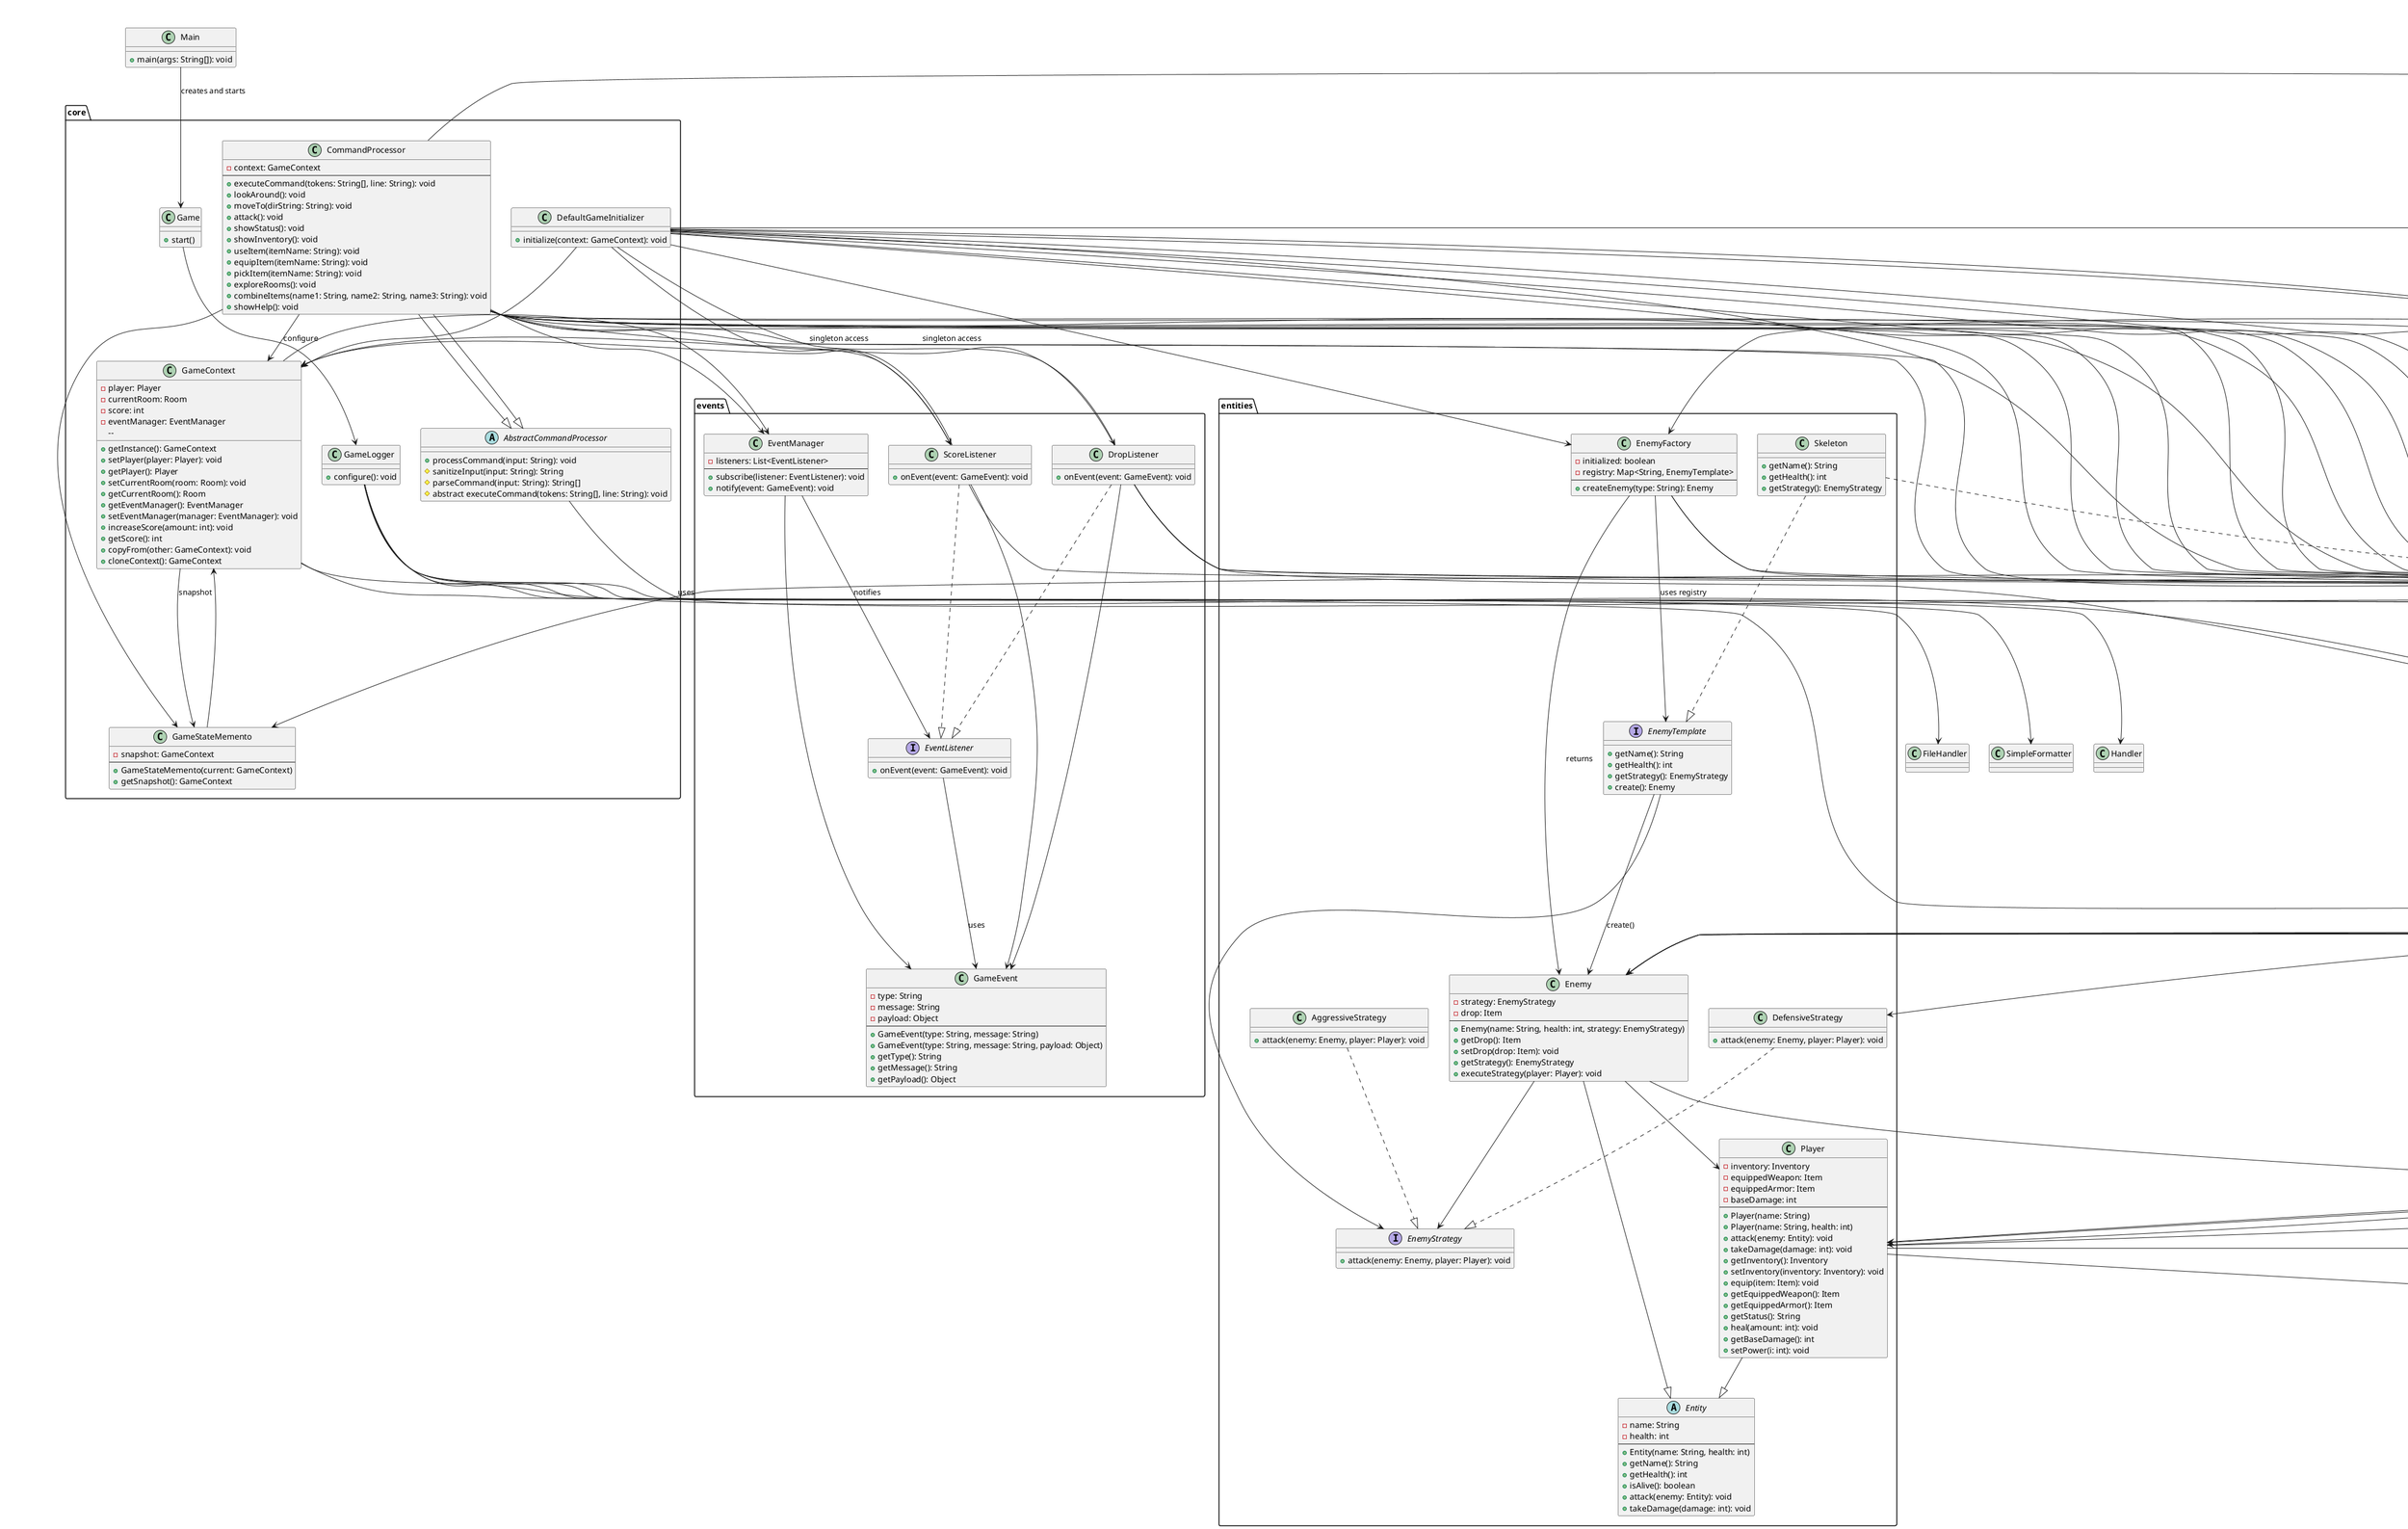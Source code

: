 @startuml ClassDiagram

title Dungeon Explorer - Class Diagram (Pro)

package annotations {
    annotation AutoLoad {
    }

    AutoLoad : Retention = RUNTIME
}

package config{
  class GameConfig {
    +get()
    +getInt()
    +getBoolean()
    +getDouble()
  }
}

package core {
  class Game {
    +start()
  }

  class GameContext {
    - player: Player
    - currentRoom: Room
    - score: int
    - eventManager: EventManager
    -- 
    + getInstance(): GameContext
    + setPlayer(player: Player): void
    + getPlayer(): Player
    + setCurrentRoom(room: Room): void
    + getCurrentRoom(): Room
    + getEventManager(): EventManager
    + setEventManager(manager: EventManager): void
    + increaseScore(amount: int): void
    + getScore(): int
    + copyFrom(other: GameContext): void
    + cloneContext(): GameContext
  }

  class GameStateMemento {
    - snapshot: GameContext
    --
    + GameStateMemento(current: GameContext)
    + getSnapshot(): GameContext
  }

  class GameLogger {
    + configure(): void
  }

  abstract class AbstractCommandProcessor {
    + processCommand(input: String): void
    # sanitizeInput(input: String): String
    # parseCommand(input: String): String[]
    # abstract executeCommand(tokens: String[], line: String): void
  }

  class CommandProcessor {
    - context: GameContext
    --
    + executeCommand(tokens: String[], line: String): void
    + lookAround(): void
    + moveTo(dirString: String): void
    + attack(): void
    + showStatus(): void
    + showInventory(): void
    + useItem(itemName: String): void
    + equipItem(itemName: String): void
    + pickItem(itemName: String): void
    + exploreRooms(): void
    + combineItems(name1: String, name2: String, name3: String): void
    + showHelp(): void
  }

  class DefaultGameInitializer {
    + initialize(context: GameContext): void
  }
}

package entities {

  abstract class Entity {
    - name: String
    - health: int
    --
    + Entity(name: String, health: int)
    + getName(): String
    + getHealth(): int
    + isAlive(): boolean
    + attack(enemy: Entity): void
    + takeDamage(damage: int): void
  }

  class Player {
    - inventory: Inventory
    - equippedWeapon: Item
    - equippedArmor: Item
    - baseDamage: int
    --
    + Player(name: String)
    + Player(name: String, health: int)
    + attack(enemy: Entity): void
    + takeDamage(damage: int): void
    + getInventory(): Inventory
    + setInventory(inventory: Inventory): void
    + equip(item: Item): void
    + getEquippedWeapon(): Item
    + getEquippedArmor(): Item
    + getStatus(): String
    + heal(amount: int): void
    + getBaseDamage(): int
    + setPower(i: int): void
  }

  class Enemy {
    - strategy: EnemyStrategy
    - drop: Item
    --
    + Enemy(name: String, health: int, strategy: EnemyStrategy)
    + getDrop(): Item
    + setDrop(drop: Item): void
    + getStrategy(): EnemyStrategy
    + executeStrategy(player: Player): void
  }

  interface EnemyStrategy {
    + attack(enemy: Enemy, player: Player): void
  }

  class AggressiveStrategy {
    + attack(enemy: Enemy, player: Player): void
  }

  class DefensiveStrategy {
    + attack(enemy: Enemy, player: Player): void
  }

  interface EnemyTemplate {
    + getName(): String
    + getHealth(): int
    + getStrategy(): EnemyStrategy
    + create(): Enemy
  }

  class EnemyFactory {
    - initialized: boolean
    - registry: Map<String, EnemyTemplate>
    --
    + createEnemy(type: String): Enemy
  }

  class Skeleton {
    + getName(): String
    + getHealth(): int
    + getStrategy(): EnemyStrategy
  }
}

package items {
  enum ItemType {
    + WEAPON
    + ARMOR
    + POTION
    + KEY
    + MAGIC
  }

  class Item {
    - name: String
    - type: ItemType
    - power: int
    - combinable: boolean
    --
    + Item(name: String, type: ItemType)
    + Item(name: String, type: ItemType, power: int)
    + toString(): String
    + getName(): String
    + getType(): ItemType
    + getPower(): int
    + setCombinable(combinable: boolean): void
    + isCombinable(): boolean
  }

  class CompositeItem {
    - components: List<Item>
    --
    + CompositeItem(name: String)
    + addItem(item: Item): void
    + getComponents(): List<Item>
    + setPower(power: int): void
  }

  class ItemBuilder {
    - name: String
    - type: ItemType
    - power: int
    - combinable: boolean
    --
    + setName(name: String): ItemBuilder
    + setType(type: ItemType): ItemBuilder
    + setPower(power: int): ItemBuilder
    + setCombinable(combinable: boolean): ItemBuilder
    + build(): Item
  }

  interface ItemTemplate {
    + create(): Item
    + getName(): String
  }

  class ItemFactory {
    - registry: Map<String, ItemTemplate>
    - initialized: boolean
    --
    + createItem(id: String): Item
  }

  class Sword {
    + create(): Item
    + getName(): String
  }


  class Inventory {
    - items: List<Item>
    --
    + addItem(item: Item): void
    + removeItem(item: Item): void
    + contains(item: Item): boolean
    + iterator(): Iterator<Item>
    + stream(): Stream<Item>
  }
}

package map {
  enum Direction {
    NORTH
    SOUTH
    EAST
    WEST
  }

  class Room {
    - name: String
    - description: String
    - exits: Map<Direction, Room>
    - locked: boolean
    - keyRequired: Item
    - enemy: Enemy
    - items: List<Item>
    - superRoom: CompositeRoom
    --
    + Room(name: String, description: String)
    + getName(): String
    + getDescription(): String
    + getExit(direction: Direction): Room
    + setExit(direction: Direction, room: Room): void
    + isLocked(): boolean
    + setLocked(locked: boolean, keyRequired: Item): void
    + unlock(key: Item): boolean
    + getEnemy(): Enemy
    + setEnemy(enemy: Enemy): void
    + addItem(item: Item): void
    + removeItem(item: Item): void
    + getItems(): List<Item>
    + setSuperRoom(room: CompositeRoom): void
    + getSuperRoom(): CompositeRoom
  }

  interface RoomTemplate {
    + getType(): String
    + create(): Room
  }

  class RoomFactory {
    - registry: Map<String, RoomTemplate>
    - initialized: boolean
    --
    + createRoom(type: String): Room
  }

  class Hall {
    + getType(): String
    + create(): Room
  }

  class CompositeRoom {
    - subRooms: List<Room>
    - mainRoom: Room
    --
    + CompositeRoom(name: String, description: String)
    + addRoom(Room): void
    + setMainRoom(Room): void
    + getMainRoom(): Room
    + getSubRooms(): List<Room>
  }

  class RoomIterator {
    - iterator: Iterator<Room>
    --
    + RoomIterator(rooms: List<Room>)
    + hasNext(): boolean
    + next(): Room
  }

  class MapLoader {
    + load(fileName: String): CompositeRoom
  }
}

package io {

  class GameFileManager {
    - SAVE_FILE: String
    --
    + saveMemento(memento: GameStateMemento): void
    + loadMemento(): GameStateMemento
  }

  class InputSanitizer {
    + clean(input: String): String
  }

  class ReflectionLoader {
    + instantiateAnnotated(packageName: String): List<Object>
  }
}

package events {

  class EventManager {
    - listeners: List<EventListener>
    --
    + subscribe(listener: EventListener): void
    + notify(event: GameEvent): void
  }

  interface EventListener {
    + onEvent(event: GameEvent): void
  }

  class GameEvent {
    - type: String
    - message: String
    - payload: Object
    --
    + GameEvent(type: String, message: String)
    + GameEvent(type: String, message: String, payload: Object)
    + getType(): String
    + getMessage(): String
    + getPayload(): Object
  }

  class DropListener {
    + onEvent(event: GameEvent): void
  }

  class ScoreListener {
    + onEvent(event: GameEvent): void
  }
}

package security{
  class GameException {
    - errorCode: String
    --
    + GameException(message: String)
    + GameException(errorCode: String, message: String)
    + GameException(message: String, cause: Throwable)
    + GameException(errorCode: String, message: String, cause: Throwable)
    + getErrorCode(): String
    + toString(): String
  }

}

class Main {
    + main(args: String[]): void
  }

Player --|> Entity
Enemy --|> Entity
CompositeItem --|> Item
DefensiveStrategy ..|> EnemyStrategy
AggressiveStrategy ..|> EnemyStrategy
Skeleton ..|> EnemyTemplate
Hall ..|> RoomTemplate
DropListener ..|> EventListener
ScoreListener ..|> EventListener
RoomIterator ..|> Iterator
GameException --|> RuntimeException
AbstractCommandProcessor <|-- CommandProcessor

Skeleton ..> AutoLoad : «annotated»
Hall ..> AutoLoad : «annotated»
Sword ..> AutoLoad : «annotated»
ReflectionLoader ..> AutoLoad : «checks annotation»

Enemy --> EnemyStrategy
Enemy --> Player
Enemy --> Item
EnemyTemplate --> Enemy : create()
EnemyTemplate --> EnemyStrategy
EnemyFactory --> EnemyTemplate : uses registry
EnemyFactory --> Enemy : returns
EnemyFactory --> ReflectionLoader : instantiates
EnemyFactory --> GameException : throws

Player --> Inventory
Player --> Item
Player --> GameConfig

Item --> ItemType
ItemBuilder --> Item : «builds»
ItemBuilder --> ItemType
ItemTemplate --> Item : «creates»
ItemFactory --> ItemTemplate : uses registry
ItemFactory --> Item : returns
ItemFactory --> ReflectionLoader : uses
ItemFactory --> GameException : throws
CompositeItem --> Item : «contains»
Inventory --> Item : «contains»
Sword ..|> ItemTemplate
Sword ..> ItemBuilder

Room --> Direction : «uses»
Room --> Item : uses
Room --> Enemy
Room --> CompositeRoom : optional parent
Room --> Room : «exits»
RoomTemplate --> Room : «creates»
RoomFactory --> RoomTemplate : uses registry
RoomFactory --> Room : creates
RoomFactory --> ReflectionLoader : uses
RoomFactory --> GameException : throws
CompositeRoom --|> Room
CompositeRoom --> Room : «contains»
MapLoader --> CompositeRoom
MapLoader --> Room
MapLoader --> Item
MapLoader --> Enemy
MapLoader --> Direction
MapLoader --> ItemFactory
MapLoader --> EnemyFactory
MapLoader --> GameException : throws
MapLoader --> ObjectMapper
MapLoader --> JsonNode
MapLoader --> ItemType
MapLoader --> DefensiveStrategy

CommandProcessor --|> AbstractCommandProcessor
AbstractCommandProcessor --> InputSanitizer : uses
CommandProcessor --> GameContext
CommandProcessor --> Logger
CommandProcessor --> GameStateMemento
CommandProcessor --> GameFileManager
CommandProcessor --> EventManager
CommandProcessor --> ScoreListener
CommandProcessor --> Player
CommandProcessor --> Enemy
CommandProcessor --> Inventory
CommandProcessor --> Item
CommandProcessor --> CompositeItem
CommandProcessor --> Room
CommandProcessor --> Direction
CommandProcessor --> CompositeRoom
CommandProcessor --> RoomIterator
CommandProcessor --> GameException

GameContext --> Player
GameContext --> Room
GameContext --> EventManager
GameContext --> GameStateMemento : snapshot
GameStateMemento --> GameContext

DefaultGameInitializer --> GameContext
DefaultGameInitializer --> Player
DefaultGameInitializer --> Logger
DefaultGameInitializer --> Enemy
DefaultGameInitializer --> EnemyFactory
DefaultGameInitializer --> ScoreListener
DefaultGameInitializer --> DropListener
DefaultGameInitializer --> Item
DefaultGameInitializer --> ItemFactory
DefaultGameInitializer --> Room
DefaultGameInitializer --> CompositeRoom
DefaultGameInitializer --> RoomFactory
DefaultGameInitializer --> Direction

EventManager --> EventListener : «notifies»
EventManager --> GameEvent
EventListener --> GameEvent : «uses»
DropListener --> GameEvent
DropListener --> Enemy
DropListener --> Item
DropListener --> Room
DropListener --> GameContext : «singleton access»
ScoreListener --> GameEvent
ScoreListener --> GameContext : «singleton access»
ScoreListener --> GameConfig : «reads config»

GameFileManager --> GameStateMemento
GameFileManager --> GameException : throws
GameLogger --> Logger
GameLogger --> Handler
GameLogger --> FileHandler
GameLogger --> SimpleFormatter
GameLogger --> GameConfig
Game --> GameLogger : «configure»

Main --> Game : «creates and starts»
@enduml